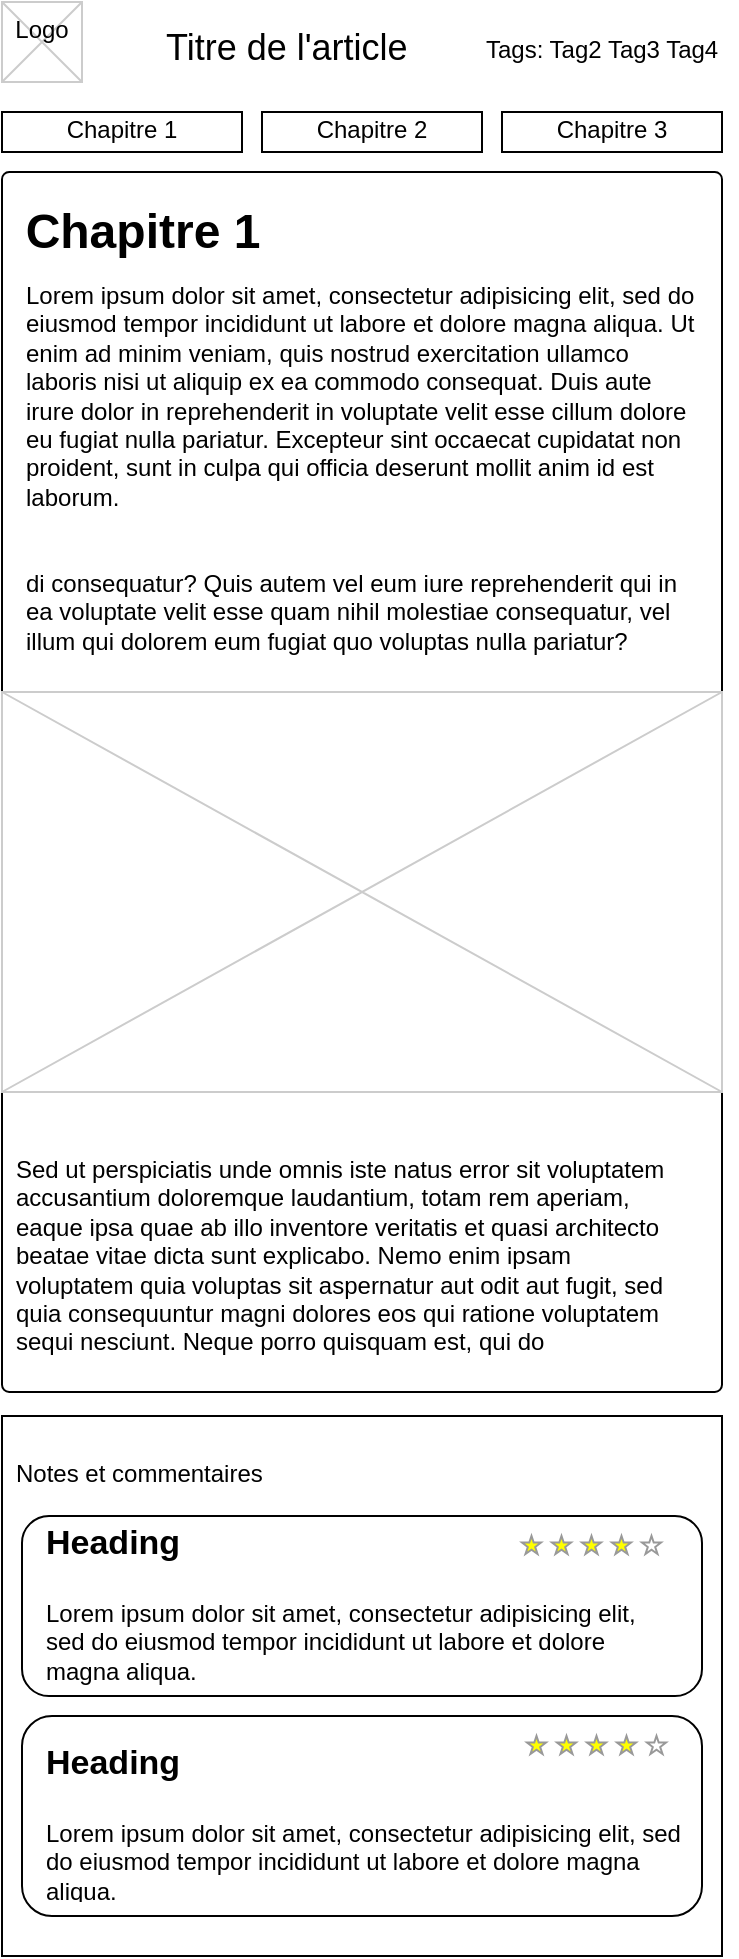 <mxfile version="24.7.17">
  <diagram name="Page-1" id="f1b7ffb7-ca1e-a977-7cf5-a751b3c06c05">
    <mxGraphModel dx="1434" dy="884" grid="1" gridSize="10" guides="1" tooltips="1" connect="1" arrows="1" fold="1" page="1" pageScale="1" pageWidth="826" pageHeight="1169" background="none" math="0" shadow="0">
      <root>
        <mxCell id="0" />
        <mxCell id="1" parent="0" />
        <mxCell id="U4MEnaKeAxZYiRRCWtu5-73" value="" style="rounded=0;whiteSpace=wrap;html=1;" vertex="1" parent="1">
          <mxGeometry x="20" y="722" width="360" height="270" as="geometry" />
        </mxCell>
        <mxCell id="U4MEnaKeAxZYiRRCWtu5-74" value="" style="rounded=1;whiteSpace=wrap;html=1;" vertex="1" parent="1">
          <mxGeometry x="30" y="772" width="340" height="90" as="geometry" />
        </mxCell>
        <mxCell id="U4MEnaKeAxZYiRRCWtu5-65" value="" style="rounded=1;whiteSpace=wrap;html=1;arcSize=1;fillOpacity=100;strokeOpacity=100;" vertex="1" parent="1">
          <mxGeometry x="20" y="100" width="360" height="610" as="geometry" />
        </mxCell>
        <mxCell id="2" value="Titre de l&#39;article" style="text;spacingTop=-5;fontSize=18;fontStyle=0" parent="1" vertex="1">
          <mxGeometry x="100" y="25" width="230" height="20" as="geometry" />
        </mxCell>
        <mxCell id="5" value="Chapitre 1" style="text;spacingTop=-5;strokeColor=default;align=center;" parent="1" vertex="1">
          <mxGeometry x="20" y="70" width="120" height="20" as="geometry" />
        </mxCell>
        <mxCell id="6" value="Chapitre 2" style="text;spacingTop=-5;strokeColor=default;align=center;" parent="1" vertex="1">
          <mxGeometry x="150" y="70" width="110" height="20" as="geometry" />
        </mxCell>
        <mxCell id="9" value="Lorem ipsum dolor sit amet, consectetur adipisicing elit, sed do eiusmod tempor incididunt ut labore et dolore magna aliqua. Ut enim ad minim veniam, quis nostrud exercitation ullamco laboris nisi ut aliquip ex ea commodo consequat. Duis aute irure dolor in reprehenderit in voluptate velit esse cillum dolore eu fugiat nulla pariatur. Excepteur sint occaecat cupidatat non proident, sunt in culpa qui officia deserunt mollit anim id est laborum.&#xa;&#xa;&#xa;di consequatur? Quis autem vel eum iure reprehenderit qui in ea voluptate velit esse quam nihil molestiae consequatur, vel illum qui dolorem eum fugiat quo voluptas nulla pariatur?" style="text;spacingTop=-5;whiteSpace=wrap;align=left" parent="1" vertex="1">
          <mxGeometry x="30" y="153" width="340" height="207" as="geometry" />
        </mxCell>
        <mxCell id="20" value="" style="verticalLabelPosition=bottom;verticalAlign=top;strokeWidth=1;shape=mxgraph.mockup.graphics.iconGrid;strokeColor=#CCCCCC;gridSize=1,1;" parent="1" vertex="1">
          <mxGeometry x="20" y="15" width="40" height="40" as="geometry" />
        </mxCell>
        <mxCell id="21" value="Logo" style="text;spacingTop=-5;align=center" parent="1" vertex="1">
          <mxGeometry x="20" y="20" width="40" height="40" as="geometry" />
        </mxCell>
        <mxCell id="22" value="Chapitre 3&#xa;" style="text;spacingTop=-5;strokeColor=default;align=center;" parent="1" vertex="1">
          <mxGeometry x="270" y="70" width="110" height="20" as="geometry" />
        </mxCell>
        <mxCell id="25" value="" style="verticalLabelPosition=bottom;verticalAlign=top;strokeWidth=1;shape=mxgraph.mockup.graphics.iconGrid;strokeColor=#CCCCCC;gridSize=1,1;" parent="1" vertex="1">
          <mxGeometry x="20" y="360" width="360" height="200" as="geometry" />
        </mxCell>
        <mxCell id="41" value="" style="verticalLabelPosition=bottom;verticalAlign=top;strokeWidth=1;shape=mxgraph.mockup.misc.rating;strokeColor=#999999;fillColor=#ffff00;emptyFillColor=#ffffff;grade=4;ratingScale=5;ratingStyle=star;" parent="1" vertex="1">
          <mxGeometry x="280.0" y="782" width="77.5" height="10" as="geometry" />
        </mxCell>
        <mxCell id="42" value="Notes et commentaires" style="text;spacingTop=-5;" parent="1" vertex="1">
          <mxGeometry x="25" y="742" width="145" height="20" as="geometry" />
        </mxCell>
        <mxCell id="48" value="Tags: Tag2 Tag3 Tag4" style="text;spacingTop=-5;" parent="1" vertex="1">
          <mxGeometry x="260" y="30" width="127.5" height="20" as="geometry" />
        </mxCell>
        <mxCell id="U4MEnaKeAxZYiRRCWtu5-66" value="Chapitre 1" style="text;strokeColor=none;fillColor=none;html=1;fontSize=24;fontStyle=1;verticalAlign=middle;align=center;" vertex="1" parent="1">
          <mxGeometry x="40" y="110" width="100" height="40" as="geometry" />
        </mxCell>
        <mxCell id="U4MEnaKeAxZYiRRCWtu5-100" value="&lt;h1 style=&quot;margin-top: 0px;&quot;&gt;&lt;font style=&quot;font-size: 17px;&quot;&gt;Heading&lt;/font&gt;&lt;/h1&gt;&lt;p&gt;Lorem ipsum dolor sit amet, consectetur adipisicing elit, sed do eiusmod tempor incididunt ut labore et dolore magna aliqua.&lt;/p&gt;" style="text;html=1;whiteSpace=wrap;overflow=hidden;rounded=0;" vertex="1" parent="1">
          <mxGeometry x="40" y="762" width="310" height="120" as="geometry" />
        </mxCell>
        <mxCell id="U4MEnaKeAxZYiRRCWtu5-101" value="" style="rounded=1;whiteSpace=wrap;html=1;" vertex="1" parent="1">
          <mxGeometry x="30" y="872" width="340" height="100" as="geometry" />
        </mxCell>
        <mxCell id="U4MEnaKeAxZYiRRCWtu5-102" value="" style="verticalLabelPosition=bottom;verticalAlign=top;strokeWidth=1;shape=mxgraph.mockup.misc.rating;strokeColor=#999999;fillColor=#ffff00;emptyFillColor=#ffffff;grade=4;ratingScale=5;ratingStyle=star;" vertex="1" parent="1">
          <mxGeometry x="282.5" y="882" width="77.5" height="10" as="geometry" />
        </mxCell>
        <mxCell id="U4MEnaKeAxZYiRRCWtu5-103" value="&lt;h1 style=&quot;margin-top: 0px;&quot;&gt;&lt;font style=&quot;font-size: 17px;&quot;&gt;Heading&lt;/font&gt;&lt;/h1&gt;&lt;p&gt;Lorem ipsum dolor sit amet, consectetur adipisicing elit, sed do eiusmod tempor incididunt ut labore et dolore magna aliqua.&lt;/p&gt;" style="text;html=1;whiteSpace=wrap;overflow=hidden;rounded=0;" vertex="1" parent="1">
          <mxGeometry x="40" y="872" width="320" height="90" as="geometry" />
        </mxCell>
        <mxCell id="U4MEnaKeAxZYiRRCWtu5-104" value="Sed ut perspiciatis unde omnis iste natus error sit voluptatem accusantium doloremque laudantium, totam rem aperiam, eaque ipsa quae ab illo inventore veritatis et quasi architecto beatae vitae dicta sunt explicabo. Nemo enim ipsam voluptatem quia voluptas sit aspernatur aut odit aut fugit, sed quia consequuntur magni dolores eos qui ratione voluptatem sequi nesciunt. Neque porro quisquam est, qui do" style="text;spacingTop=-5;whiteSpace=wrap;align=left" vertex="1" parent="1">
          <mxGeometry x="25" y="590" width="340" height="107" as="geometry" />
        </mxCell>
      </root>
    </mxGraphModel>
  </diagram>
</mxfile>
